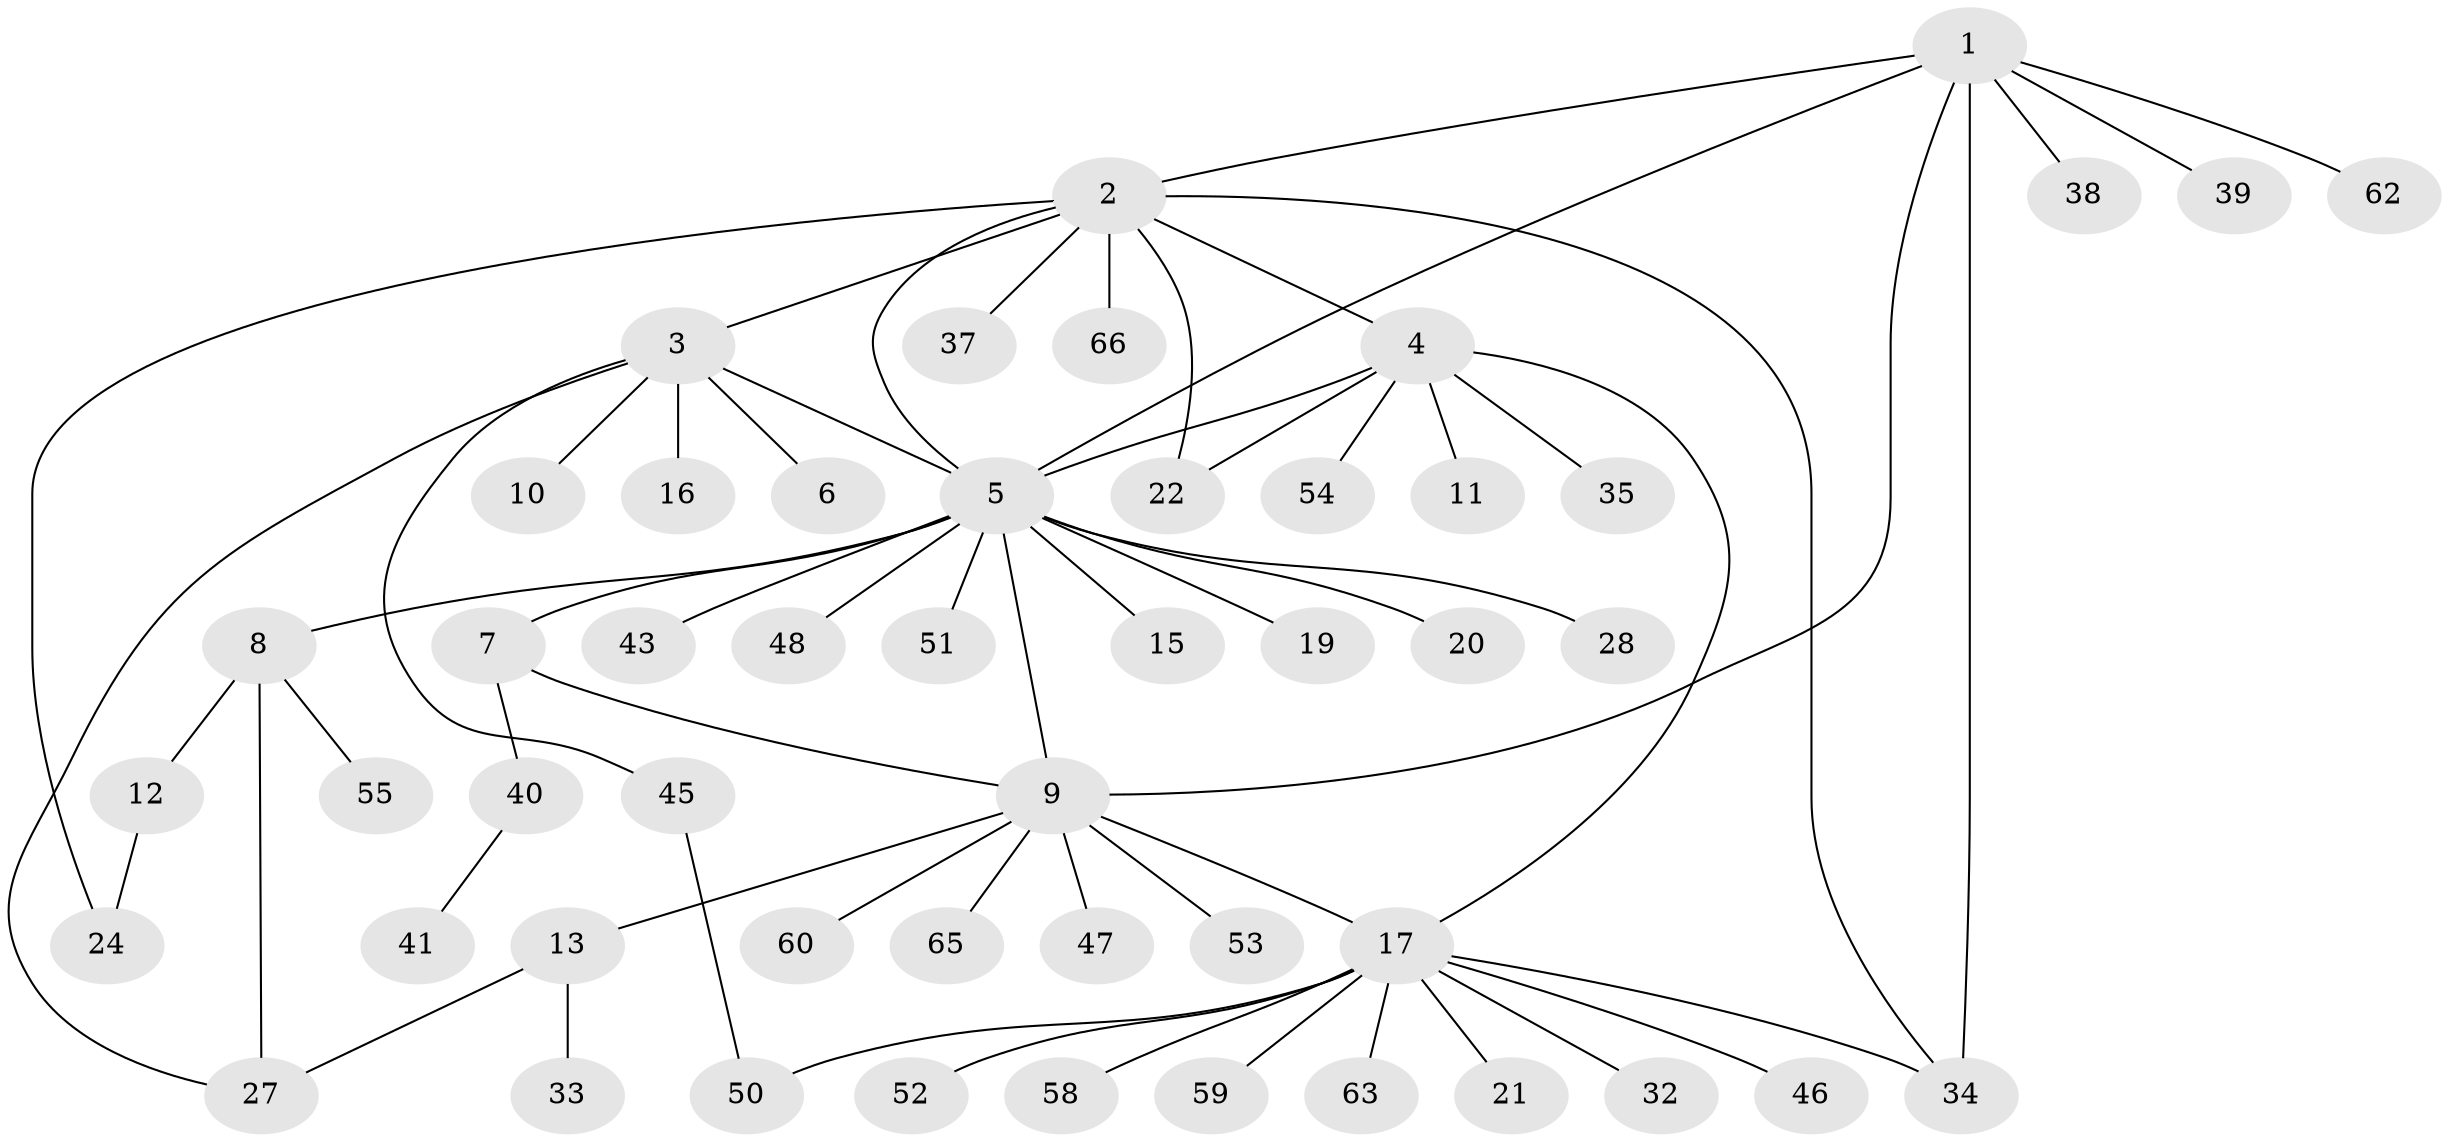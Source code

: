 // Generated by graph-tools (version 1.1) at 2025/51/02/27/25 19:51:57]
// undirected, 50 vertices, 62 edges
graph export_dot {
graph [start="1"]
  node [color=gray90,style=filled];
  1 [super="+49"];
  2 [super="+23"];
  3 [super="+30"];
  4 [super="+61"];
  5 [super="+29"];
  6 [super="+67"];
  7 [super="+14"];
  8 [super="+18"];
  9 [super="+57"];
  10;
  11 [super="+44"];
  12 [super="+31"];
  13 [super="+56"];
  15;
  16;
  17 [super="+25"];
  19 [super="+26"];
  20;
  21 [super="+42"];
  22;
  24 [super="+64"];
  27;
  28;
  32;
  33;
  34 [super="+36"];
  35;
  37;
  38;
  39;
  40;
  41;
  43;
  45;
  46;
  47;
  48;
  50;
  51;
  52;
  53;
  54;
  55;
  58;
  59;
  60;
  62;
  63;
  65;
  66;
  1 -- 2;
  1 -- 5;
  1 -- 9;
  1 -- 38;
  1 -- 39;
  1 -- 62;
  1 -- 34;
  2 -- 3;
  2 -- 4;
  2 -- 5;
  2 -- 22;
  2 -- 34;
  2 -- 37;
  2 -- 66;
  2 -- 24;
  3 -- 5;
  3 -- 6;
  3 -- 10;
  3 -- 16;
  3 -- 27;
  3 -- 45;
  4 -- 5;
  4 -- 11;
  4 -- 22;
  4 -- 35;
  4 -- 54;
  4 -- 17;
  5 -- 7;
  5 -- 8;
  5 -- 9;
  5 -- 15;
  5 -- 19;
  5 -- 20;
  5 -- 28;
  5 -- 43;
  5 -- 48;
  5 -- 51;
  7 -- 40;
  7 -- 9;
  8 -- 12;
  8 -- 55;
  8 -- 27;
  9 -- 13;
  9 -- 17;
  9 -- 47;
  9 -- 53;
  9 -- 60;
  9 -- 65;
  12 -- 24;
  13 -- 27;
  13 -- 33;
  17 -- 21;
  17 -- 32;
  17 -- 58;
  17 -- 50;
  17 -- 52;
  17 -- 59;
  17 -- 46;
  17 -- 63;
  17 -- 34;
  40 -- 41;
  45 -- 50;
}
